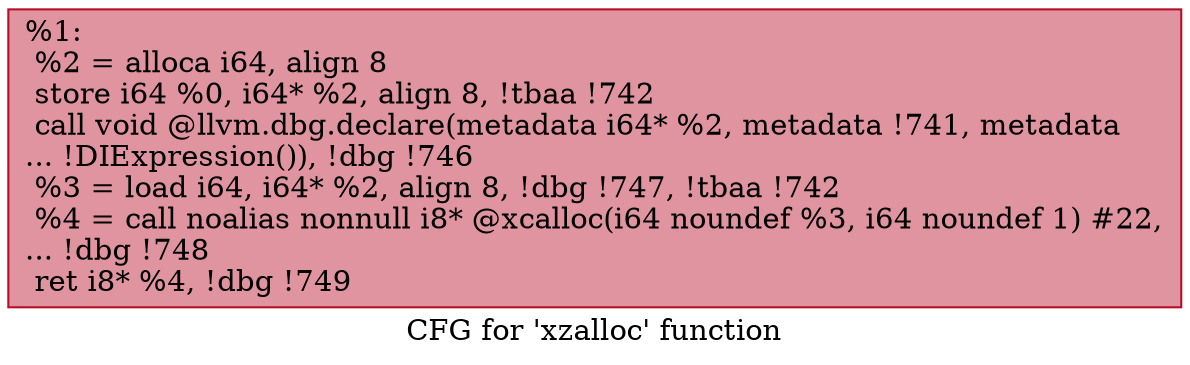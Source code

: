 digraph "CFG for 'xzalloc' function" {
	label="CFG for 'xzalloc' function";

	Node0xa09840 [shape=record,color="#b70d28ff", style=filled, fillcolor="#b70d2870",label="{%1:\l  %2 = alloca i64, align 8\l  store i64 %0, i64* %2, align 8, !tbaa !742\l  call void @llvm.dbg.declare(metadata i64* %2, metadata !741, metadata\l... !DIExpression()), !dbg !746\l  %3 = load i64, i64* %2, align 8, !dbg !747, !tbaa !742\l  %4 = call noalias nonnull i8* @xcalloc(i64 noundef %3, i64 noundef 1) #22,\l... !dbg !748\l  ret i8* %4, !dbg !749\l}"];
}
